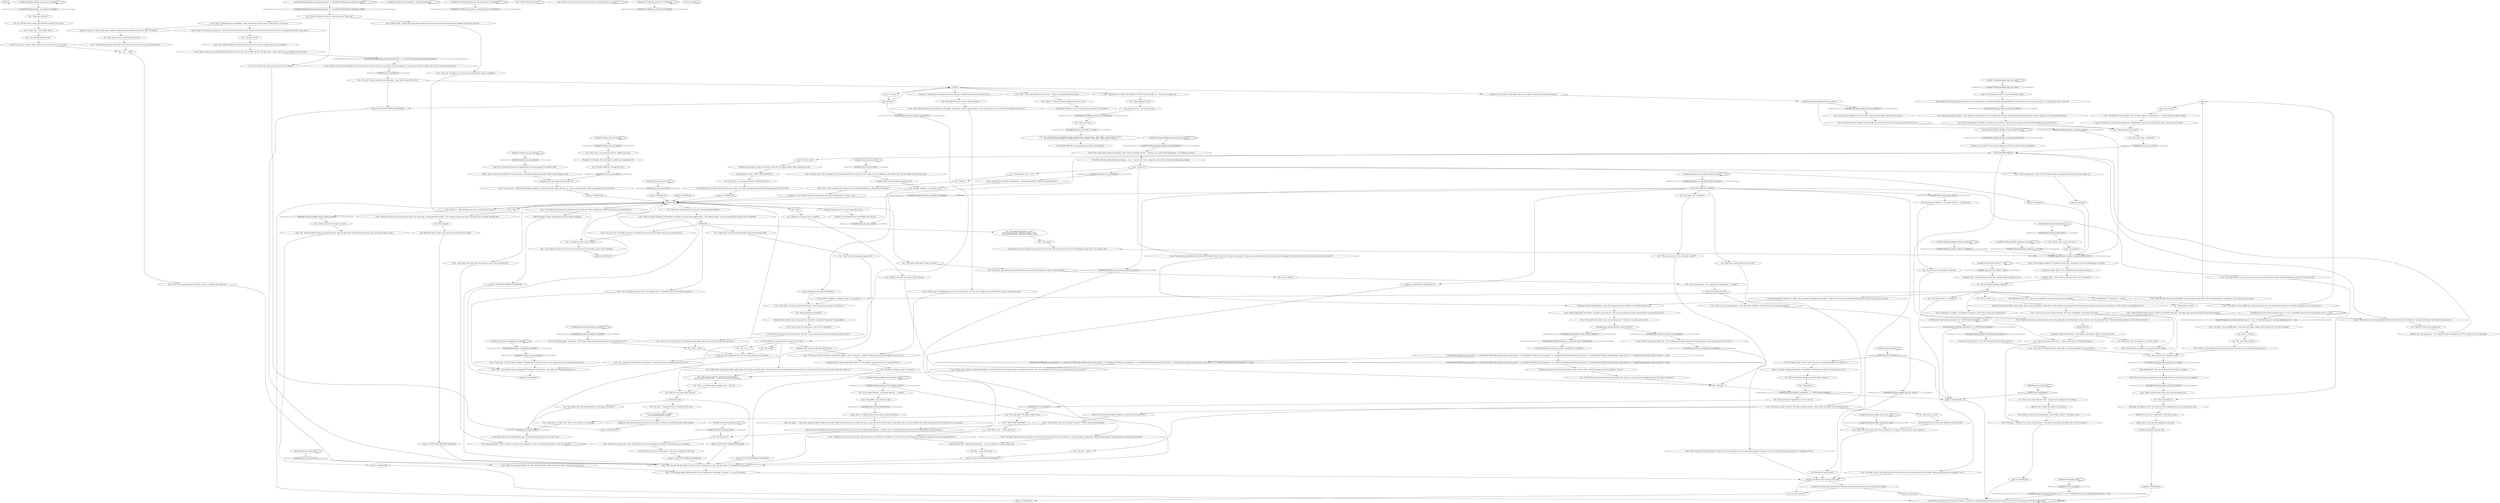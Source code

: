 # WHIRLING F2 / CUNO WAKEUP
# If you didn't make the authority check.
# ==================================================
digraph G {
	  0 [label="START"];
	  1 [label="input"];
	  2 [label="Variable[\"cargo.evrart_exited_unionhub_once\"] == true  or Variable[\"cargo.evrart_exited_unionhub_once\"] == true"];
	  3 [label="Variable[\"cargo.evrart_exited_unionhub_once\"] == true  or Variable[\"cargo.evrart_exited_unionhub_once\"] == true", shape=diamond];
	  4 [label="!(Variable[\"cargo.evrart_exited_unionhub_once\"] == true  or Variable[\"cargo.evrart_exited_unionhub_once\"] == true)", shape=diamond];
	  5 [label="Cuno: \"Yeah? What? What bells?\""];
	  6 [label="You: \"*Something*.\""];
	  7 [label="Cuno: \"Yeah, like what?\" He seems to like the idea."];
	  8 [label="IsTHCPresent(\"ultraliberal\")"];
	  9 [label="IsTHCPresent(\"ultraliberal\")", shape=diamond];
	  10 [label="!(IsTHCPresent(\"ultraliberal\"))", shape=diamond];
	  11 [label="Empathy: Wow, he did not take that rejection well."];
	  12 [label="You: \"I'm in pain, what... happened?\""];
	  13 [label="Cuno: \"Babybeard was in here. Was probably a *bitch* to clean this shit up...\" This seems to please him."];
	  14 [label="You: \"I'm a psycholocomotor, Cuno.\""];
	  15 [label="Cuno: \"Some doctor your pig friends sent over. Nix Fucklieb, I think. Total cunt.\" He spits on the ground. \"Came in here and knife fucked you, when you where sleeping. Then fucked off and told me to phone him if you shit yourself.\""];
	  16 [label="You: \"I feel fantastic. Let's... rock.\""];
	  17 [label="You: \"Who cares. Who cares about me. It doesn't matter.\""];
	  18 [label="You: \"What style was that?\""];
	  19 [label="Composure: Cunn and Pig? And you're picking him up on your cop-frequency too. This is... bad."];
	  20 [label="Cuno: \"Nix Fucklieb, I think he was called,\" he says trying to remember the situation. \"Said he was a doctor. Then fucked off and told me to phone him if you shit yourself.\""];
	  21 [label="You: \"Do you know if Joyce -- the company lady with the boat -- is alright?\""];
	  22 [label="Cuno: \"The big fuckhole?\" There's a flash of respect on his freckled face. \"Yeah, he's drinking downstairs. Cuno's not into that.\""];
	  23 [label="Jump to: [Untitled hub]"];
	  24 [label="You: \"Okay.\""];
	  25 [label="You: \"Thanks for your help, Cuno.\" (Conclude.)"];
	  26 [label="Cuno: \"Shit, pig... You better have some more shit than fuckin' roses or something.\""];
	  27 [label="Jump to: [Untitled hub]"];
	  28 [label="Conceptualization: Big-up fucky-fingers? He *is* a *free-thinker*. Beyond the box. Can't argue with that."];
	  29 [label="Variable[\"yard.cuno_intro_hub\"]"];
	  30 [label="Variable[\"yard.cuno_intro_hub\"]", shape=diamond];
	  31 [label="!(Variable[\"yard.cuno_intro_hub\"])", shape=diamond];
	  32 [label="Cuno: \"Thanks, pig.\" He quickly glances at you, then looks away. \"Now get your crippled ass up and tell Cuno, what are we gonna do now?\""];
	  33 [label="Composure: The kid really doesn't seem to harbour any animosity towards you. He seems almost friendly."];
	  34 [label="You: \"We're cool, Cuno,\""];
	  35 [label="CancelTask(\"TASK.find_a_way_to_turn_back_time_canceled\")--[[ Variable[ ]]"];
	  36 [label="Cuno: \"Nah... Cuno's just off speed for a few days...\" There's a melancholy look in his eyes."];
	  37 [label="You: \"Are you hurt?\""];
	  38 [label="Cuno: You see the shape of a prepubescent boy in FALN pants. It turns double -- then triple -- from the pain. He says:\nYou see Cuno's familiar shape in the FALN pants. It turns double -- then triple -- from the pain. He says:"];
	  39 [label="Empathy: Wow... Cuno's about to take pity on you. That's unexpected."];
	  40 [label="Pain Threshold: Yeah, that kid's taken a beating -- or ten -- from his dad. He has regard for a man who can walk after taking some damage."];
	  41 [label="Hand/Eye Coordination: It probably is... fucking butterfingers."];
	  42 [label="Volition: It's the *fault* of those who *killed* him. Not you."];
	  43 [label="Half Light: That bag's on *you*. You could have done something, but you just stood there. Fuck..."];
	  44 [label="Cuno: \"Walls are full of holes in here, pig. Even Cuno knows that.\""];
	  45 [label="Variable[\"whirling.postfight_klaasjeroom_hint_ballistics\"]"];
	  46 [label="Variable[\"whirling.postfight_klaasjeroom_hint_ballistics\"]", shape=diamond];
	  47 [label="!(Variable[\"whirling.postfight_klaasjeroom_hint_ballistics\"])", shape=diamond];
	  48 [label="You: \"Communism is stupid, Cuno. And it's not a person. It's an ideology.\""];
	  49 [label="You: \"Nothing.\""];
	  50 [label="Jump to: [CUNO POST TRIBUNAL MAINHUB]"];
	  51 [label="You: \"We should check Klaasje's room.\"\n\"We should check Mrs. Katarzine Alasije's room.\"\n\"We should check Miss Oranje Disco Dancer's room.\""];
	  52 [label="You: \"All right. Saddle up.\" (Accept the Cuno.)"];
	  53 [label="Pain Threshold: Look at him. Life hasn't been easy on him. You wanna drag him along and put him through more shit? *Your* shit?"];
	  54 [label="Cuno: \"Sorry for what?! For not adding Cuno to your shitshow?! Cuno's not sorry. Cuno's glad. I was just kidding. You couldn't get Cuno for a million reál. You can't even get out bed, loser.\""];
	  55 [label="Cuno: \"Bitch next door? That's what Cuno's thinking too,\" he agrees. \"Good call. Let's rock it, pig-man.\""];
	  56 [label="Variable[\"whirling.cuno_not_coming\"]"];
	  57 [label="Variable[\"whirling.cuno_not_coming\"]", shape=diamond];
	  58 [label="!(Variable[\"whirling.cuno_not_coming\"])", shape=diamond];
	  59 [label="Cuno: \"They say you burned half the city down. Thousands dead. That's very cool to Cuno. I thought I'd stick around.\""];
	  60 [label="Rhetoric: He's saying *I* now? And not calling you a f****t or a pig? Is he ill or something?"];
	  61 [label="Cuno: \"Pretty fucking bad, Cuno thinks.\" He points to your left leg. \"But you're one lucky pig. The doc took the bullet out and said you'll live.\""];
	  62 [label="Variable[\"whirling.postfight_endurance_very_high\"]"];
	  63 [label="Variable[\"whirling.postfight_endurance_very_high\"]", shape=diamond];
	  64 [label="!(Variable[\"whirling.postfight_endurance_very_high\"])", shape=diamond];
	  65 [label="Cuno: \"Cuno did.\""];
	  66 [label="You: (Get up -- slowly.)"];
	  67 [label="Cuno: He looks you in the eye and repeats: \"Two days is *nothing* to the Cuno.\""];
	  68 [label="Volition: Of course she's *really* gone, what did you think."];
	  69 [label="Cuno: \"Was nothin'.\" He tries to shake off the image. \"Cuno's gonna go into a bag too. We all are.\""];
	  70 [label="Variable[\"whirling.postfight_logic_her_room\"]"];
	  71 [label="Variable[\"whirling.postfight_logic_her_room\"]", shape=diamond];
	  72 [label="!(Variable[\"whirling.postfight_logic_her_room\"])", shape=diamond];
	  73 [label="Volition: Relax, the kid is just messing with you. You didn't actually get *thousands* of people killed."];
	  74 [label="Variable[\"plaza.tribunal_hardie_shot\"]"];
	  75 [label="Variable[\"plaza.tribunal_hardie_shot\"]", shape=diamond];
	  76 [label="!(Variable[\"plaza.tribunal_hardie_shot\"])", shape=diamond];
	  77 [label="Jump to: [CUNO POST TRIBUNAL MAINHUB]"];
	  78 [label="Cuno: \"Tough shit, pig.\" He crosses his arms. \"All Cuno knows is the harbour is in lockdown, town's fucked now. Half the Hardie bitches are dead and even your company bitch left.\""];
	  79 [label="Cuno: \"Oh really?\" He doesn't seem to believe you. \"You can't get to that fat fuck Evrart anymore, 'cause the harbour's locked down. Half the Hardie bitches are dead and your company bitch sailed off.\""];
	  80 [label="You: \"Okay.\""];
	  81 [label="You: \"It's simple, Cuno. I have to find *communism*. Communism killed the hanged man.\""];
	  82 [label="You: \"The coolest, Cuno. But unfortunately it's an ideology, not a person.\""];
	  83 [label="You: \"I don't know. Let's just aimlessly wander until a clue presents itself.\""];
	  84 [label="You: \"Sorry, Cuno, I can't take you with me.\" (Refuse the Cuno.)"];
	  85 [label="Untitled hub (02)"];
	  86 [label="Variable[\"yard.cuno_intro_hub\"] == false"];
	  87 [label="Variable[\"yard.cuno_intro_hub\"] == false", shape=diamond];
	  88 [label="!(Variable[\"yard.cuno_intro_hub\"] == false)", shape=diamond];
	  89 [label="Cuno: \"Yeah, that's what Cuno's fuckin' saying, piggo. He's letting you off the hook.\" He rests his hands on his hips and looks you in the eye. \"A one time boon, from Cunn to pig. There won't be a next one.\""];
	  90 [label="You: \"Wait... what?\""];
	  91 [label="You: \"The what? Where did they take him?\""];
	  92 [label="Cuno: \"Nah, Cuno's just lying to you. The fucking boo-boo wagon took four-eyes away. He's probably gonna live.\""];
	  93 [label="Variable[\"whirling.cuno_postribunal_rhetoric_noslurs\"]"];
	  94 [label="Variable[\"whirling.cuno_postribunal_rhetoric_noslurs\"]", shape=diamond];
	  95 [label="!(Variable[\"whirling.cuno_postribunal_rhetoric_noslurs\"])", shape=diamond];
	  96 [label="You: \"What happened to me?\""];
	  97 [label="Logic: *Babybeard*... that can only be Garte, the cafeteria manager."];
	  98 [label="Endurance: Through tears and blood and stitches tearing it *should* be possible. From time to time..."];
	  99 [label="You: \"Has anyone from my station been to see me?\""];
	  100 [label="Variable[\"whirling.postfight_cuno_esprit_cunnandpig\"]"];
	  101 [label="Variable[\"whirling.postfight_cuno_esprit_cunnandpig\"]", shape=diamond];
	  102 [label="!(Variable[\"whirling.postfight_cuno_esprit_cunnandpig\"])", shape=diamond];
	  103 [label="You: \"You said thousands are dead?\"\n\"You said half the town is dead?\""];
	  104 [label="Cuno: \"Sure, pig. Sure.\" He shakes his head. \"You better have more than some fuckin' roses if you wanna bust this.\""];
	  105 [label="You: \"All right. Saddle up.\" (Accept the Cuno.)"];
	  106 [label="You: \"Now? As to what's going to happen next...\""];
	  107 [label="Cuno: \"That sounds like a hella shit plan. You askin' Cuno to come along to your shit-show and you don't even know what to do? Fuckin' check your pig journal or something. C'mon...\""];
	  108 [label="Variable[\"plaza.tribunal_headshot_succeeded\"]"];
	  109 [label="Variable[\"plaza.tribunal_headshot_succeeded\"]", shape=diamond];
	  110 [label="!(Variable[\"plaza.tribunal_headshot_succeeded\"])", shape=diamond];
	  111 [label="You: \"Thanks, Cuno, you're a life saver.\""];
	  112 [label="Cuno: \"Titus died,\" he says indifferently. \"Some of his goons too. The whole fucking harbour is in lockdown right now. Even Cuno can't get in.\""];
	  113 [label="Cuno: \"No.\" The kid suddenly looks very young and small. \"She was dead when the Union doctor arrived. Cuno saw them put her in a bag.\""];
	  114 [label="Cuno: \"Will-pig.\" He nods. \"You ready to walk, will-pig?\""];
	  115 [label="Cuno: \"Shit ain't nothing to Cuno,\" he says with a nod. \"What now?\""];
	  116 [label="Cuno: \"That's Klaasje, right? Bitch next door? Cuno's thinking the same thing,\" he agrees. \"Let's rock it, pig-man.\""];
	  117 [label="Variable[\"yard.cuno_intro_hub\"]"];
	  118 [label="Variable[\"yard.cuno_intro_hub\"]", shape=diamond];
	  119 [label="!(Variable[\"yard.cuno_intro_hub\"])", shape=diamond];
	  120 [label="Jump to: [Untitled hub]"];
	  121 [label="You: \"Wait, but *why* do you forgive me?"];
	  122 [label="Empathy: He doesn't have anyone in the world."];
	  123 [label="IsTaskActive(\"TASK.check_back_on_renovation_later\")--[[ Variable[ ]]"];
	  124 [label="IsTaskActive(\"TASK.check_back_on_renovation_later\")--[[ Variable[ ]]", shape=diamond];
	  125 [label="!(IsTaskActive(\"TASK.check_back_on_renovation_later\")--[[ Variable[ ]])", shape=diamond];
	  126 [label="Variable[\"plaza.tribunal_shoulder_wound_avoided_cuirass\"]"];
	  127 [label="Variable[\"plaza.tribunal_shoulder_wound_avoided_cuirass\"]", shape=diamond];
	  128 [label="!(Variable[\"plaza.tribunal_shoulder_wound_avoided_cuirass\"])", shape=diamond];
	  129 [label="Cunohurt"];
	  130 [label="You: \"You said there was a doctor who removed the bullet from my leg.\""];
	  131 [label="Cuno: \"Final-style,\" he repeats. \"You fucked everything up. Now Cuno's all you got. Terminal Cuno.\""];
	  132 [label="You: \"Is Titus alright?\""];
	  133 [label="Drama: He's telling the truth."];
	  134 [label="Cuno: \"Rich bitch? Yeah, probably. Boat's gone. Cuno'd be fucking *fine* too if Cuno had a boat...\""];
	  135 [label="Cuno: \"Yeah? What? What bells?\""];
	  136 [label="You: \"They were on the roof. I did not... I did not catch them. Fucking butterfingers...\""];
	  137 [label="You: \"*Why* do you wanna come with me?\""];
	  138 [label="Variable[\"whirling.cuno_not_coming\"]"];
	  139 [label="Variable[\"whirling.cuno_not_coming\"]", shape=diamond];
	  140 [label="!(Variable[\"whirling.cuno_not_coming\"])", shape=diamond];
	  141 [label="You: \"Gnhhhh...\""];
	  142 [label="Cuno: \"Cuno can see you're trying to shit him, but Cuno's unshittable, so fuck does Cuno care?\""];
	  143 [label="Logic: If he did triage and left, you must be relatively stable."];
	  144 [label="Pain Threshold: Also, it's just close enough to endure the walk."];
	  145 [label="Cuno: \"Two days,\" he says indifferently. \"Cuno's been out longer, sleepin' off the speed train. Two days is nothing.\""];
	  146 [label="Logic: Evrart probably used this armed altercation as an excuse to completely barricade himself in the harbour and cut off all communications with the outside world."];
	  147 [label="Untitled hub"];
	  148 [label="Cuno: \"To the hospital, fucktard. Try to keep up with Cuno.\" He glares at you with something akin to respect..."];
	  149 [label="Cuno: \"Pretty fucking bad, Cuno thinks.\" He points to your left leg. \"But you're one lucky pig. The doc took the bullet out and said you'll live.\""];
	  150 [label="Cuno: \"The shoulder's fine, probably... The doc didn't seem too worried about it -- said the bullet went right through.\""];
	  151 [label="Cuno: \"*Why* in the name of fuck would Cuno be hurt?\" The kid rolls his eyes at you."];
	  152 [label="Cuno: \"Cuno's fucking smart, Cuno wasn't *in* that fuck-pile. Cuno knows when shit goes south, unlike you.\""];
	  153 [label="You: \"I'm very bad, Cuno. Things are very bad.\""];
	  154 [label="Cuno: \"Yeah, she's way gone pig. Cuno's been here for two days and babybeard and you are the only fucks in the building.\""];
	  155 [label="Cuno: \"You want Cuno to be your yes-man, or you want me to tell it like it is? Walls are full of holes here, pig. Even Cuno knows that.\""];
	  156 [label="You: \"How long was I out?\""];
	  157 [label="You: \"Relax, Cuno -- I know what to do.\""];
	  158 [label="You: (Yank it out and show the dried flower, while it falls to pieces.) \"This flower, Cuno!\""];
	  159 [label="Variable[\"whirling.postfight_blackc_rhetoric_wrong\"]"];
	  160 [label="Variable[\"whirling.postfight_blackc_rhetoric_wrong\"]", shape=diamond];
	  161 [label="!(Variable[\"whirling.postfight_blackc_rhetoric_wrong\"])", shape=diamond];
	  162 [label="Cuno: \"Yeah that sounds real to Cuno. Forensics-shit. True crime shit.\" The kid punches his palm. \"Let's check out some crime scenes and assess shit. Pig-style! Anything else?\""];
	  163 [label="Cuno: \"So... you're gonna go after this *Communism*, or you wanna bounce something else off the Cuno?\""];
	  164 [label="Jump to: [CUNO POST TRIBUNAL MAINHUB]"];
	  165 [label="Pain Threshold: Ouch, ouch... The kid turns double for a second. Damn, that hurts. Breathe..."];
	  166 [label="You: \"Titus is dead...?\""];
	  167 [label="You: \"Do you know if Klaasje -- the blonde next door -- is really gone?\""];
	  168 [label="Shivers: A gust of wind blows in from the bay, the duraluminium box around you vibrates imperceptibly... a familiar cold, a red thread on the roof upstairs. Taut. Plucked like a string by the gust."];
	  169 [label="Variable[\"TASK.arrest_klaasje_done\"]"];
	  170 [label="Variable[\"TASK.arrest_klaasje_done\"]", shape=diamond];
	  171 [label="!(Variable[\"TASK.arrest_klaasje_done\"])", shape=diamond];
	  172 [label="You: \"What happened to the others?\""];
	  173 [label="Jump to: [Untitled hub]"];
	  174 [label="Rhetoric: He's wrong! What does he even know?!"];
	  175 [label="Cuno: \"Huh?\" The kid appears to be thinking. \"That could've been there for years. Cuno thinks it's a dead end.\""];
	  176 [label="You: \"I don't know but I won't give up, Cuno.\""];
	  177 [label="Jump to: [Untitled hub]"];
	  178 [label="Empathy: Look, this might be his only way out."];
	  179 [label="Untitled hub"];
	  180 [label="Jump to: [Untitled hub]"];
	  181 [label="Cuno: \"Yeah, Cuno's letting you off the hook, piggo.\" He rests his hands on his hips and looks you straight in the eye. \"It's a one time boon, from Cunn to pig. The next time you're a dead man.\""];
	  182 [label="IsTaskActive(\"TASK.face_yourself\")--[[ Variable[ ]]"];
	  183 [label="IsTaskActive(\"TASK.face_yourself\")--[[ Variable[ ]]", shape=diamond];
	  184 [label="!(IsTaskActive(\"TASK.face_yourself\")--[[ Variable[ ]])", shape=diamond];
	  185 [label="Cuno: \"Now's not the time to shit the bed, pig.\" He spits. \"C'mon, baconman, Cuno's gonna help you hold your shit in.\""];
	  186 [label="Pain Threshold: You can take it. Just don't lean on the old leg too heavily."];
	  187 [label="Cuno: \"What?\" He studies your expression. \"You don't believe the Cuno? You don't believe the Cuno knows this shit? Fuck you, Cuno keeps tabs. Bitch is outta town.\""];
	  188 [label="You: \"Yeah, it probably is.\""];
	  189 [label="Logic: There is no telling *when* it was made. He had a point there."];
	  190 [label="Cuno: \"Some of those Union goons got fucked,\" he says pointing at the door. \"Now the whole harbour is in lockdown. Even Cuno can't get in there.\""];
	  191 [label="You: \"Did Elizabeth -- the gardener -- survive?\""];
	  192 [label="You: \"Thanks for telling me, Cuno.\" (Conclude.)"];
	  193 [label="Endurance: Say what you will, but this kid's *hard shit*. He might actually make a good cop one day."];
	  194 [label="Pain Threshold: You can barely hear him, the pain is so bad."];
	  195 [label="Cuno: \"They say you got a lot of people killed. Like half the town. They say you didn't do shit.\" He looks down. \"I guess that's cool, so I thought I'd stick around.\""];
	  196 [label="Jump to: [CUNO POST TRIBUNAL MAINHUB]"];
	  197 [label="You: \"C'mon, man... who *really* did it?\""];
	  198 [label="Cuno: \"Yeah... Some cunt from your station came over and knife fucked you, when you were sleeping.\""];
	  199 [label="Cuno: Cuno observes you getting on your feet and says nothing."];
	  200 [label="Cuno: \"Cuno's got zero patience for this weepy shit. Cuno's been through way worse than this.\""];
	  201 [label="Cuno: \"So how is it?\""];
	  202 [label="Jump to: [CUNO POST TRIBUNAL MAINHUB]"];
	  203 [label="Esprit de Corps: Let's do this tango, pig, he thinks. Detective Pig and detective Cunn on the case. We bouncin'."];
	  204 [label="You: \"The fuck Cuno?\""];
	  205 [label="Variable[\"whirling.postfight_shivers_her_room\"]"];
	  206 [label="Variable[\"whirling.postfight_shivers_her_room\"]", shape=diamond];
	  207 [label="!(Variable[\"whirling.postfight_shivers_her_room\"])", shape=diamond];
	  208 [label="Jump to: [CUNO POST TRIBUNAL MAINHUB]"];
	  209 [label="Cuno: \"No problem. Cuno shares the info.\""];
	  210 [label="Cuno: \"She's gone, pig. Cuno saw her take off before you started all that violent shit. Had a suitcase and shit.\""];
	  211 [label="CheckItem(\"dried_may_bells\")"];
	  212 [label="CheckItem(\"dried_may_bells\")", shape=diamond];
	  213 [label="!(CheckItem(\"dried_may_bells\"))", shape=diamond];
	  214 [label="Cuno: \"C'mon, pig...\" The kid snaps his fingers. \"Thoughts didn't kill Cuno's gimp. It was a person. Even Cuno can figure this shit out.\""];
	  215 [label="Untitled hub (02)"];
	  216 [label="Cuno: \"This scene is dead.\" He gestures towards the window. \"Cuno's outta here -- might as well be a pig, big-up fucky-fingers on my way out.\""];
	  217 [label="You: \"Now... as to what's going to happen next...\" (Get up.)"];
	  218 [label="Cuno: \"Don't get all hung up on that yesterday's shit, piggo,\" the kid says, trying to sound mature. \"That was then, this is now. Cuno's all about being in the moment.\""];
	  219 [label="Cuno: \"Sure, Cuno's gonna help you with that. Cuno's in a *giving* mood right now.\""];
	  220 [label="Cuno: \"Are your legs attached to Cuno? Can the *Cuno* move your legs? The fuck should I know...\""];
	  221 [label="Savoir Faire: You won't be able to dance much, that's for sure. But you should be able to live with limping around. If you can call that a life."];
	  222 [label="Cuno: \"You askin' Cuno to come along to your shit-show and you don't even know what to do? Fuckin' check your pig journal or something. C'mon...\""];
	  223 [label="Cuno: \"Yeah, that's what Cuno said. No one goes in or out. Shit's paranoid now.\""];
	  224 [label="You: \"There's something creeping around out there. I sense it.\""];
	  225 [label="IsTHCPresent(\"communist\")"];
	  226 [label="IsTHCPresent(\"communist\")", shape=diamond];
	  227 [label="!(IsTHCPresent(\"communist\"))", shape=diamond];
	  228 [label="Cuno: \"Miracle? Shit... What is this weak shit? You gotta watch your own back, miracles don't fuckin' happen in Martinaise. Get real.\""];
	  229 [label="You: \"I'm giving up. Time to start drinking.\""];
	  230 [label="Jump to: [Untitled hub]"];
	  231 [label="Empathy: Asking for something -- even asking to come along -- doesn't come easy for him."];
	  232 [label="You: Whatever it takes. [Leave.]"];
	  233 [label="You: \"Didn't you say you and I were done. Professionally?\"\n\"How come you're here, Cuno -- aren't you pissed at me anymore?\""];
	  234 [label="Drama: Sire, the boy believes this to be true. He's giving you a last chance."];
	  235 [label="Cuno: \"Just kidding, piggo,\" he chuckles. \"The boo-boo wagon took the binoclard away. He's probably gonna live.\""];
	  236 [label="Cuno: \"They say you shot that fucker in the face. That's fucking cool to Cuno.\" He looks down. \"So I thought I'd stick around.\""];
	  237 [label="CUNO POST TRIBUNAL MAINHUB"];
	  238 [label="Rhetoric: Sounds like he's alright after all."];
	  239 [label="You: \"What happened to my room?\""];
	  240 [label="You: \"Can I... walk?\""];
	  241 [label="Jump to: [Cunohurt]"];
	  242 [label="Cuno: \"It's cool.\" He nods seriously. \"Just remember -- Cuno doesn't save shit for free.\""];
	  243 [label="IsTHCPresent(\"revacholian_nationhood\")  or  IsTHCPresent(\"moralist\")"];
	  244 [label="IsTHCPresent(\"revacholian_nationhood\")  or  IsTHCPresent(\"moralist\")", shape=diamond];
	  245 [label="!(IsTHCPresent(\"revacholian_nationhood\")  or  IsTHCPresent(\"moralist\"))", shape=diamond];
	  246 [label="Cuno: \"Shit...\" He shakes his head, disappointed. \"Playing the Cuno like that... You better have something else for me.\""];
	  247 [label="Jump to: [Untitled hub]"];
	  248 [label="Cuno: \"You're starting to lose the Cuno.\" He's looking around. \"Sounds like you ain't got shit to go by here.\""];
	  249 [label="You: \"Sorry, Cuno, I can't take you with me.\" (Refuse the Cuno.)"];
	  250 [label="Hand/Eye Coordination: Kid would make a half-decent sharpshooter, no?"];
	  251 [label="Cuno: \"Sorry for what?! For not adding Cuno to your shitshow?! Cuno's not sorry. Cuno's glad. I was just kidding too. You couldn't get Cuno for million reál. Fuck you, okay?\""];
	  252 [label="Rhetoric: He's not saying Cuno -- he's saying *I*? And not calling you a f****t or a pig? Is he ill or something?"];
	  253 [label="Cuno: \"Listen-listen, Cuno's just big like that. Doesn't need that bitch-ass melodrama. Cuno fires and forgets. Cuno forgives and moves on.\""];
	  254 [label="You: \"Be straight with me. I need to get my bearings.\""];
	  255 [label="Variable[\"whirling.postfight_endurance_medium\"]"];
	  256 [label="Variable[\"whirling.postfight_endurance_medium\"]", shape=diamond];
	  257 [label="!(Variable[\"whirling.postfight_endurance_medium\"])", shape=diamond];
	  258 [label="Jump to: [Cunohurt]"];
	  259 [label="You: \"My... disco days are done.\""];
	  260 [label="Cuno: \"Go easy, pig. You wanna lean on the Cuno or something?\""];
	  261 [label="Logic: There were only ten people present at the fight. Ten times more than that is very unlikely."];
	  262 [label="You: \"You mean Garte?\""];
	  263 [label="Volition: Who would have thought? Perhaps you should have *arrested* her?"];
	  264 [label="You: \"You don't... know?\""];
	  265 [label="You: \"But... I don't know either.\""];
	  266 [label="Cuno: \"Cuno thinks you're fucked,\" he concludes with a solemn nod. \"But I can help you. What'cha got? Bounce that shit off Cuno.\""];
	  267 [label="You: \"There were some footprints in the dust in the room behind Klaasje's...\""];
	  268 [label="You: \"There's a... 28% possibility the victim was shot from a distance.\""];
	  269 [label="You: \"There was a hole in Klaasje's wall -- someone was checking her out. Peeping.\""];
	  270 [label="You: \"It's not *that* cool. And it's not a person, but an ideology.\""];
	  271 [label="You: Say nothing."];
	  272 [label="Cuno: \"What, you mute now? Are you *ready to walk*?\""];
	  273 [label="Cuno: \"So, listen, pig...\" The kid seems hesitant suddenly. \"Cuno's been thinkin' about shit and, uh... Cuno's coming with you. Help you wrap this shit up. Final-style.\""];
	  274 [label="Authority: Trying to recruit him is like trying to make a pet out of fire. This kid recognizes only one authority -- his own."];
	  275 [label="CancelTask(\"TASK.take_on_responsibility_cancelled\")--[[ Variable[ ]]"];
	  276 [label="Cuno: \"Coinslot's dead.\""];
	  277 [label="You: \"Hold on... There's something different about you, Cuno...\""];
	  278 [label="Cuno: \"Being off speed makes Cuno sad. Makes Cuno *think* about shit.\" He makes vague gestures around his head with his fingers."];
	  279 [label="Cuno: \"How would Cuno know? Cuno's not a fucking doctor.\" He looks at you like you're an idiot."];
	  280 [label="Cuno: \"You got shot in the shoulder too, but luckily you were wearing that fancy teapot and it took the hit for you.\""];
	  281 [label="Endurance: With considerable pain, and a stitch tearing every now and then, you should be able to do it."];
	  282 [label="Esprit de Corps: Nix Gottlieb, station medic, throws a bag containing a small bullet into the medical waste disposer. Then he pops some caramel candy into his mouth and says: \"Next.\" There's a line behind his door..."];
	  283 [label="Cuno: \"Yeah, fuckin' dead. Died in the hospital, I hear. Union's all weepy and shit...\" He gives you a nod of acknowledgement: \"It's probably your fault.\""];
	  284 [label="Logic: You did mention doing more ballistics..."];
	  285 [label="Cuno: \"Accepted the Cuno like a motherfucker...\" He nods respectfully. \"What are we gonna do now?\""];
	  286 [label="Cuno: \"Yeah, debrief Cuno. Let Cuno know *the plan*.\" The kid rubs his hands together."];
	  287 [label="Jump to: [Untitled hub]"];
	  288 [label="Variable[\"plaza.tribunal_spiritbomb_succeeded\"]"];
	  289 [label="Variable[\"plaza.tribunal_spiritbomb_succeeded\"]", shape=diamond];
	  290 [label="!(Variable[\"plaza.tribunal_spiritbomb_succeeded\"])", shape=diamond];
	  291 [label="You: \"How badly am I hurt?\""];
	  292 [label="Savoir Faire: Your balance is *way* off. You feel like you're about to fall over."];
	  293 [label="Visual Calculus: Ballistics. In Klaasje's room. Do it *properly*."];
	  294 [label="You: \"Do you know if Klaasje -- the blonde next door -- is alright?\""];
	  295 [label="You: \"No, Cuno -- *somehow* this *is* connected to the case.\""];
	  296 [label="You: \"I don't know.\""];
	  297 [label="Variable[\"whirling.klaasje_chosename_katarzine\"]  or  Variable[\"whirling.klaasje_chosename_modd\"]"];
	  298 [label="Variable[\"whirling.klaasje_chosename_katarzine\"]  or  Variable[\"whirling.klaasje_chosename_modd\"]", shape=diamond];
	  299 [label="!(Variable[\"whirling.klaasje_chosename_katarzine\"]  or  Variable[\"whirling.klaasje_chosename_modd\"])", shape=diamond];
	  300 [label="Variable[\"yard.cuno_intro_hub\"]"];
	  301 [label="Variable[\"yard.cuno_intro_hub\"]", shape=diamond];
	  302 [label="!(Variable[\"yard.cuno_intro_hub\"])", shape=diamond];
	  303 [label="Cuno: \"Cuno just told you your friend is dead! And you're crying about pain? That doesn't seem right to Cuno.\" He shakes his head. \"The binoclard was alright, he didn't deserve that shit...\""];
	  304 [label="You: \"Go away, Cuno... Let me die in peace.\""];
	  305 [label="Cuno: \"You tore some shit up there, pig.\" Cuno is looking at you like a tamed wolf would look at his master. Like an equal. \"Got shot too.\""];
	  306 [label="Cuno: Then his expression mellows. \"Cuno thinks you got shot twice. In the shoulder and in the leg. The leg's pretty fucking nasty, but a doctor looked you over and took the bullet out.\""];
	  307 [label="Volition: You can walk. If it's possible, then by pure willpower alone. You're a psycholocomotor."];
	  308 [label="You: \"Do you know who treated me, Cuno?\""];
	  309 [label="Perception (Sight): Still, you see something akin to respect in his eyes."];
	  310 [label="Volition: Thank god, okay, he's alive."];
	  311 [label="You: \"She escaped?\""];
	  312 [label="Suggestion: He's genuinely impressed, but that's mostly to do with how scientific that percentage sounded."];
	  313 [label="Cuno: \"Yeah, it was a fucking massacre,\" Cuno says with a wide grin. \"You and Cuno are the only ones left here.\""];
	  314 [label="Logic: Doesn't sound like she's planning to come back."];
	  315 [label="Jump to: [Untitled hub]"];
	  316 [label="Empathy: Tough he may be, but this image left a mark."];
	  317 [label="You: \"The fucking *May bells*, Cuno, the flowers!\""];
	  318 [label="You: \"The miracle hasn't happened yet. It's not over yet.\""];
	  319 [label="You: \"I can suddenly see how it's hard to indict someone who is not actually a person, but an ideology...\""];
	  320 [label="Cuno: \"Fuck off, Cuno's not into this old man piss-drinker shit.\" There's a short pause as he shakes his head. \"You ready to walk now?\""];
	  321 [label="Logic: He is streetwise. Knows the neighbourhood. Knows the people. He could be useful."];
	  322 [label="Cuno: \"Yes, gimp... ?\" Cuno asks, seeing the effort it takes you to stand. \"What are you gonna do now? Ride outta here on your shit-river? You'll die alone. Cuno doesn't give a shit now. Too late now. Cuno's gonna hang here and *fuck* your room up again...\""];
	  323 [label="Jump to: [Untitled hub]"];
	  324 [label="You: Say nothing."];
	  325 [label="Cuno: \"Yeah... you got lucky there, pig. Maybe now Cuno can show you what real brutal hard music is.\""];
	  326 [label="Jump to: [Cunohurt]"];
	  327 [label="Reaction Speed: He's really been keeping tabs -- on you, the Hardies, even the company rep."];
	  328 [label="Jump to: [CUNO POST TRIBUNAL MAINHUB]"];
	  329 [label="You: \"The whole harbour is in lockdown?\""];
	  330 [label="Cuno: \"The fuck you askin' Cuno for?\" He seems annoyed somehow. \"How would Cuno know? Cuno's fucking twelve!\""];
	  331 [label="Jump to: [Untitled hub]"];
	  332 [label="Untitled hub"];
	  333 [label="Cuno: \"Fuck, pig...\" He looks at you with a worried glance. \"Cuno doesn't know about this flower shit. Cuno's not feelin' it.\""];
	  334 [label="Reaction Speed: *I* again. Something in him *is* shifting, changing."];
	  335 [label="Electrochemistry: Khm... DRUG ASSET DETECTED!"];
	  336 [label="Empathy: Wow, he did not take that rejection well."];
	  337 [label="CUNO POSTTRIB PREHUB"];
	  338 [label="Variable[\"plaza.tribunal_shoulder_wound_suffered\"]"];
	  339 [label="Variable[\"plaza.tribunal_shoulder_wound_suffered\"]", shape=diamond];
	  340 [label="!(Variable[\"plaza.tribunal_shoulder_wound_suffered\"])", shape=diamond];
	  341 [label="Cuno: Cuno lets out a whistle. \"That's pretty cool to Cuno. Cuno's also a psycho.\""];
	  342 [label="Logic: He didn't."];
	  343 [label="Electrochemistry: We're detecting *drouamine* in your bloodstream. It's a potent morphine-based painkiller. The good doctor must have given you some... It's gonna suck when it wears off."];
	  344 [label="Cuno: \"Yeah, fuckin' babybeard. Cleaned all your shit up. He's like your fuckin' mom now or something.\""];
	  345 [label="You: \"What do you think I should do now, Cuno?\""];
	  346 [label="Cuno: \"There are fuckin' footprints *everywhere*, pig. Pigs are too into this footprints shit...\" He shakes his head. \"Cuno just saw footprints outside on the *sidewalk*.\""];
	  347 [label="Jump to: [Untitled hub]"];
	  348 [label="Cuno: \"Is that like a fucking street name or something?\" The kid stops to think. \"It's pretty cool to Cuno.\""];
	  349 [label="You: \"I'm ready, Cuno.\" (Conclude.)"];
	  350 [label="Volition: This is a twelve year old kid. You can't seriously be considering *taking him along*?! What's gonna happen to him?"];
	  351 [label="Empathy: Wow... the kid's name must be Cuno. And he's about to take pity on you."];
	  352 [label="You: \"So we're cool now?\""];
	  353 [label="IsTaskActive(\"TASK.find_some_moralists\")  or  IsTaskActive(\"TASK.talk_moralism_with_sunday_friend\")  or  IsTaskActive(\"TASK.form_a_committee\")  or  IsTaskActive(\"TASK.talk_moralism_with_trant\")  or  IsTaskActive(\"TASK.ask_smoker_about_sunday_friend\")  or  Variable[\"jam.abandoned_cabin_accessed\"] == false"];
	  354 [label="IsTaskActive(\"TASK.find_some_moralists\")  or  IsTaskActive(\"TASK.talk_moralism_with_sunday_friend\")  or  IsTaskActive(\"TASK.form_a_committee\")  or  IsTaskActive(\"TASK.talk_moralism_with_trant\")  or  IsTaskActive(\"TASK.ask_smoker_about_sunday_friend\")  or  Variable[\"jam.abandoned_cabin_accessed\"] == false", shape=diamond];
	  355 [label="!(IsTaskActive(\"TASK.find_some_moralists\")  or  IsTaskActive(\"TASK.talk_moralism_with_sunday_friend\")  or  IsTaskActive(\"TASK.form_a_committee\")  or  IsTaskActive(\"TASK.talk_moralism_with_trant\")  or  IsTaskActive(\"TASK.ask_smoker_about_sunday_friend\")  or  Variable[\"jam.abandoned_cabin_accessed\"] == false)", shape=diamond];
	  356 [label="You: \"No... no, no...\""];
	  357 [label="CancelTask(\"TASK.become_man_of_plenty_cancelled\")--[[ Variable[ ]]"];
	  358 [label="Logic: The bullet must have passed through your shoulder blade, missing your lung and your heart. You lucky son of a bitch..."];
	  359 [label="Variable[\"whirling.postfight_endurance_volition\"]"];
	  360 [label="Variable[\"whirling.postfight_endurance_volition\"]", shape=diamond];
	  361 [label="!(Variable[\"whirling.postfight_endurance_volition\"])", shape=diamond];
	  362 [label="Cuno: \"You keep asking all this *weird shit* from Cuno that the Cuno has no way of knowing about.\""];
	  0 -> 0
	  1 -> 37
	  2 -> 2
	  2 -> 3
	  3 -> 145
	  4 -> 146
	  5 -> 157
	  6 -> 245
	  7 -> 48
	  7 -> 5
	  8 -> 8
	  8 -> 9
	  9 -> 269
	  9 -> 23
	  10 -> 242
	  11 -> 216
	  12 -> 302
	  13 -> 96
	  14 -> 341
	  15 -> 281
	  16 -> 141
	  17 -> 199
	  18 -> 130
	  19 -> 332
	  20 -> 281
	  21 -> 133
	  22 -> 22
	  23 -> 146
	  24 -> 162
	  25 -> 114
	  26 -> 229
	  27 -> 332
	  28 -> 192
	  29 -> 29
	  29 -> 30
	  30 -> 27
	  31 -> 178
	  32 -> 216
	  33 -> 120
	  33 -> 352
	  34 -> 88
	  36 -> 277
	  37 -> 150
	  38 -> 275
	  39 -> 91
	  40 -> 201
	  41 -> 41
	  42 -> 119
	  43 -> 68
	  44 -> 188
	  45 -> 45
	  45 -> 46
	  46 -> 283
	  47 -> 292
	  48 -> 213
	  49 -> 245
	  50 -> 236
	  51 -> 296
	  52 -> 31
	  53 -> 177
	  54 -> 10
	  55 -> 122
	  56 -> 56
	  56 -> 57
	  57 -> 84
	  58 -> 214
	  59 -> 116
	  60 -> 337
	  61 -> 279
	  62 -> 62
	  62 -> 63
	  63 -> 128
	  64 -> 97
	  65 -> 342
	  66 -> 259
	  67 -> 328
	  68 -> 314
	  69 -> 172
	  70 -> 70
	  70 -> 71
	  71 -> 143
	  72 -> 55
	  73 -> 260
	  74 -> 74
	  74 -> 75
	  75 -> 111
	  76 -> 189
	  77 -> 236
	  78 -> 327
	  79 -> 327
	  80 -> 25
	  81 -> 348
	  82 -> 213
	  83 -> 106
	  84 -> 250
	  85 -> 231
	  86 -> 86
	  86 -> 87
	  87 -> 351
	  88 -> 38
	  89 -> 233
	  90 -> 234
	  91 -> 147
	  92 -> 90
	  93 -> 93
	  93 -> 94
	  94 -> 237
	  95 -> 236
	  96 -> 304
	  97 -> 261
	  98 -> 254
	  99 -> 362
	  100 -> 100
	  100 -> 101
	  101 -> 18
	  102 -> 332
	  103 -> 312
	  104 -> 229
	  105 -> 284
	  106 -> 137
	  107 -> 122
	  108 -> 108
	  108 -> 109
	  109 -> 235
	  110 -> 194
	  111 -> 241
	  112 -> 1
	  113 -> 315
	  114 -> 49
	  115 -> 228
	  115 -> 270
	  115 -> 175
	  116 -> 122
	  117 -> 117
	  117 -> 118
	  118 -> 59
	  119 -> 337
	  120 -> 146
	  121 -> 252
	  122 -> 352
	  122 -> 33
	  123 -> 123
	  123 -> 124
	  125 -> 357
	  126 -> 126
	  126 -> 127
	  127 -> 60
	  128 -> 148
	  129 -> 65
	  129 -> 98
	  129 -> 36
	  129 -> 13
	  129 -> 307
	  130 -> 197
	  131 -> 136
	  132 -> 21
	  133 -> 313
	  134 -> 22
	  135 -> 135
	  136 -> 333
	  137 -> 215
	  138 -> 138
	  138 -> 139
	  139 -> 321
	  140 -> 285
	  141 -> 198
	  142 -> 308
	  143 -> 343
	  144 -> 55
	  145 -> 66
	  146 -> 146
	  147 -> 131
	  147 -> 293
	  147 -> 165
	  147 -> 166
	  147 -> 329
	  147 -> 20
	  147 -> 190
	  147 -> 191
	  148 -> 309
	  149 -> 239
	  150 -> 358
	  151 -> 151
	  152 -> 326
	  153 -> 199
	  154 -> 67
	  155 -> 188
	  156 -> 144
	  157 -> 78
	  158 -> 333
	  159 -> 160
	  159 -> 159
	  160 -> 294
	  160 -> 79
	  161 -> 176
	  162 -> 311
	  163 -> 246
	  164 -> 236
	  165 -> 291
	  166 -> 282
	  167 -> 153
	  168 -> 204
	  169 -> 169
	  169 -> 170
	  170 -> 204
	  171 -> 167
	  172 -> 73
	  173 -> 146
	  174 -> 158
	  175 -> 187
	  175 -> 203
	  176 -> 113
	  177 -> 332
	  178 -> 273
	  179 -> 104
	  179 -> 51
	  179 -> 83
	  179 -> 248
	  180 -> 332
	  181 -> 233
	  182 -> 182
	  182 -> 183
	  184 -> 34
	  185 -> 92
	  186 -> 164
	  187 -> 262
	  188 -> 43
	  189 -> 322
	  190 -> 1
	  191 -> 112
	  192 -> 208
	  193 -> 335
	  194 -> 89
	  194 -> 11
	  194 -> 356
	  194 -> 324
	  195 -> 299
	  196 -> 236
	  197 -> 14
	  198 -> 19
	  199 -> 308
	  200 -> 308
	  201 -> 258
	  201 -> 140
	  201 -> 15
	  201 -> 16
	  201 -> 152
	  202 -> 236
	  203 -> 99
	  204 -> 154
	  205 -> 205
	  205 -> 206
	  206 -> 55
	  207 -> 44
	  208 -> 236
	  209 -> 76
	  210 -> 132
	  211 -> 211
	  211 -> 212
	  212 -> 4
	  213 -> 134
	  214 -> 246
	  215 -> 50
	  215 -> 82
	  215 -> 295
	  216 -> 28
	  217 -> 137
	  218 -> 32
	  219 -> 236
	  220 -> 280
	  221 -> 128
	  222 -> 122
	  223 -> 22
	  224 -> 6
	  225 -> 225
	  225 -> 226
	  226 -> 81
	  226 -> 23
	  227 -> 7
	  228 -> 26
	  229 -> 319
	  230 -> 332
	  231 -> 136
	  231 -> 17
	  232 -> 122
	  233 -> 217
	  234 -> 163
	  235 -> 90
	  236 -> 116
	  237 -> 102
	  237 -> 232
	  237 -> 171
	  237 -> 238
	  237 -> 345
	  237 -> 155
	  237 -> 349
	  237 -> 95
	  238 -> 236
	  239 -> 12
	  240 -> 219
	  241 -> 128
	  242 -> 129
	  242 -> 196
	  243 -> 243
	  243 -> 244
	  244 -> 23
	  244 -> 47
	  245 -> 318
	  245 -> 23
	  246 -> 331
	  247 -> 332
	  248 -> 246
	  249 -> 53
	  250 -> 52
	  251 -> 336
	  252 -> 337
	  253 -> 121
	  254 -> 218
	  255 -> 256
	  255 -> 255
	  256 -> 128
	  257 -> 306
	  258 -> 128
	  259 -> 325
	  260 -> 185
	  261 -> 207
	  262 -> 344
	  263 -> 286
	  264 -> 77
	  265 -> 77
	  266 -> 334
	  267 -> 346
	  268 -> 161
	  269 -> 174
	  270 -> 213
	  271 -> 271
	  272 -> 49
	  273 -> 230
	  274 -> 320
	  276 -> 193
	  277 -> 35
	  278 -> 253
	  278 -> 303
	  279 -> 338
	  280 -> 239
	  281 -> 61
	  282 -> 142
	  283 -> 40
	  284 -> 69
	  285 -> 105
	  286 -> 168
	  287 -> 146
	  288 -> 288
	  288 -> 289
	  289 -> 58
	  290 -> 107
	  291 -> 278
	  292 -> 200
	  293 -> 69
	  294 -> 209
	  295 -> 103
	  296 -> 221
	  297 -> 297
	  297 -> 298
	  298 -> 115
	  299 -> 54
	  300 -> 300
	  300 -> 301
	  301 -> 251
	  302 -> 337
	  303 -> 85
	  304 -> 184
	  305 -> 290
	  306 -> 149
	  307 -> 359
	  308 -> 64
	  309 -> 39
	  310 -> 287
	  311 -> 186
	  312 -> 347
	  313 -> 72
	  314 -> 310
	  315 -> 146
	  316 -> 42
	  317 -> 210
	  318 -> 227
	  319 -> 247
	  320 -> 49
	  321 -> 350
	  322 -> 168
	  323 -> 332
	  324 -> 234
	  325 -> 308
	  326 -> 128
	  327 -> 265
	  328 -> 236
	  329 -> 222
	  330 -> 264
	  330 -> 156
	  330 -> 263
	  331 -> 332
	  332 -> 266
	  332 -> 267
	  332 -> 268
	  332 -> 80
	  332 -> 24
	  332 -> 316
	  332 -> 317
	  332 -> 223
	  333 -> 173
	  334 -> 202
	  335 -> 249
	  336 -> 105
	  337 -> 276
	  337 -> 253
	  337 -> 303
	  338 -> 339
	  338 -> 340
	  339 -> 305
	  340 -> 125
	  341 -> 240
	  342 -> 129
	  342 -> 196
	  342 -> 110
	  343 -> 257
	  344 -> 195
	  345 -> 330
	  346 -> 179
	  347 -> 332
	  348 -> 224
	  349 -> 272
	  350 -> 178
	  351 -> 91
	  352 -> 180
	  353 -> 354
	  353 -> 355
	  354 -> 274
	  355 -> 181
	  356 -> 234
	  357 -> 353
	  358 -> 239
	  359 -> 360
	  359 -> 361
	  360 -> 128
	  361 -> 220
	  362 -> 240
}

